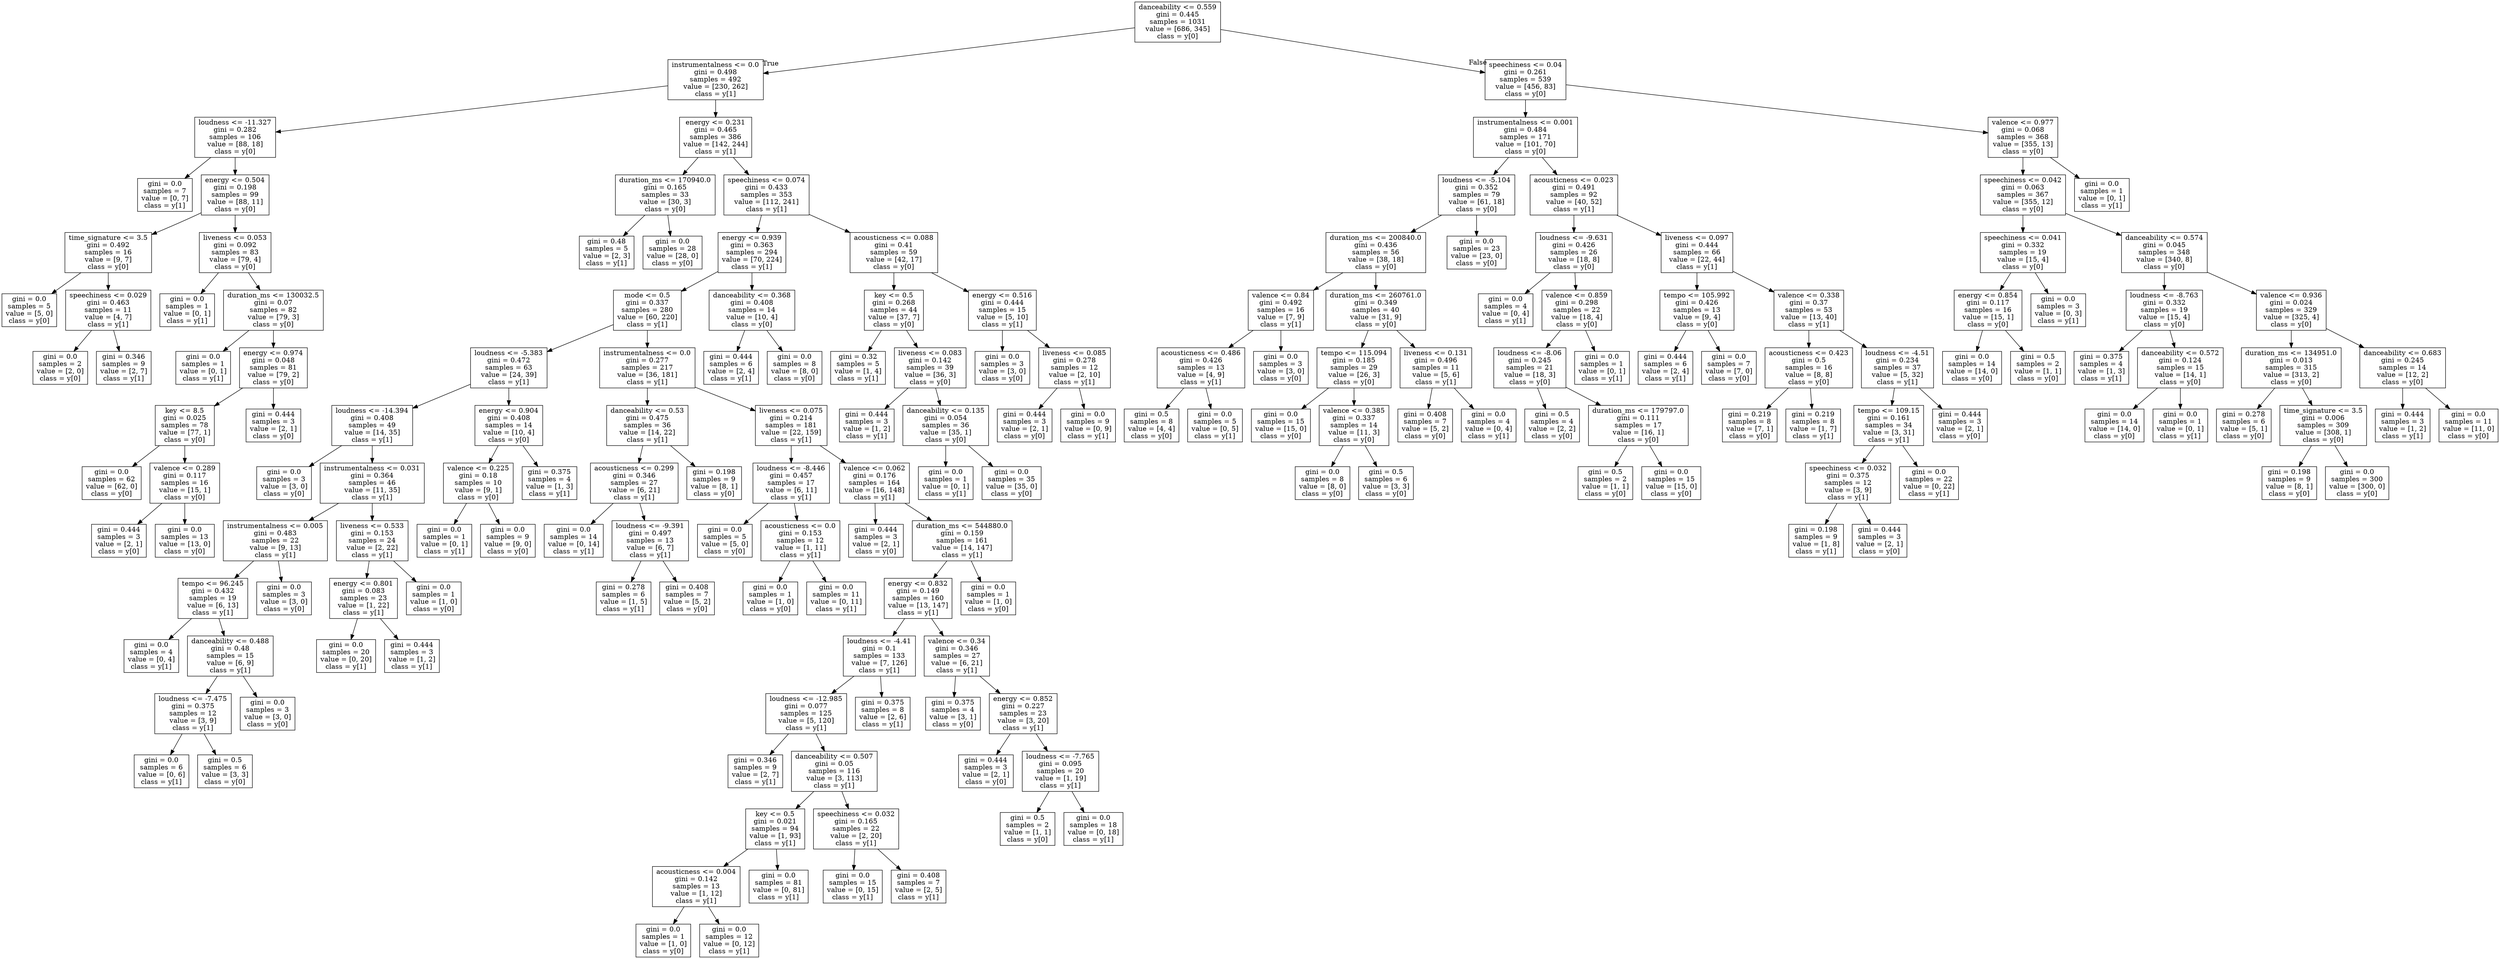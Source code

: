 digraph Tree {
node [shape=box] ;
0 [label="danceability <= 0.559\ngini = 0.445\nsamples = 1031\nvalue = [686, 345]\nclass = y[0]"] ;
1 [label="instrumentalness <= 0.0\ngini = 0.498\nsamples = 492\nvalue = [230, 262]\nclass = y[1]"] ;
0 -> 1 [labeldistance=2.5, labelangle=45, headlabel="True"] ;
2 [label="loudness <= -11.327\ngini = 0.282\nsamples = 106\nvalue = [88, 18]\nclass = y[0]"] ;
1 -> 2 ;
3 [label="gini = 0.0\nsamples = 7\nvalue = [0, 7]\nclass = y[1]"] ;
2 -> 3 ;
4 [label="energy <= 0.504\ngini = 0.198\nsamples = 99\nvalue = [88, 11]\nclass = y[0]"] ;
2 -> 4 ;
5 [label="time_signature <= 3.5\ngini = 0.492\nsamples = 16\nvalue = [9, 7]\nclass = y[0]"] ;
4 -> 5 ;
6 [label="gini = 0.0\nsamples = 5\nvalue = [5, 0]\nclass = y[0]"] ;
5 -> 6 ;
7 [label="speechiness <= 0.029\ngini = 0.463\nsamples = 11\nvalue = [4, 7]\nclass = y[1]"] ;
5 -> 7 ;
8 [label="gini = 0.0\nsamples = 2\nvalue = [2, 0]\nclass = y[0]"] ;
7 -> 8 ;
9 [label="gini = 0.346\nsamples = 9\nvalue = [2, 7]\nclass = y[1]"] ;
7 -> 9 ;
10 [label="liveness <= 0.053\ngini = 0.092\nsamples = 83\nvalue = [79, 4]\nclass = y[0]"] ;
4 -> 10 ;
11 [label="gini = 0.0\nsamples = 1\nvalue = [0, 1]\nclass = y[1]"] ;
10 -> 11 ;
12 [label="duration_ms <= 130032.5\ngini = 0.07\nsamples = 82\nvalue = [79, 3]\nclass = y[0]"] ;
10 -> 12 ;
13 [label="gini = 0.0\nsamples = 1\nvalue = [0, 1]\nclass = y[1]"] ;
12 -> 13 ;
14 [label="energy <= 0.974\ngini = 0.048\nsamples = 81\nvalue = [79, 2]\nclass = y[0]"] ;
12 -> 14 ;
15 [label="key <= 8.5\ngini = 0.025\nsamples = 78\nvalue = [77, 1]\nclass = y[0]"] ;
14 -> 15 ;
16 [label="gini = 0.0\nsamples = 62\nvalue = [62, 0]\nclass = y[0]"] ;
15 -> 16 ;
17 [label="valence <= 0.289\ngini = 0.117\nsamples = 16\nvalue = [15, 1]\nclass = y[0]"] ;
15 -> 17 ;
18 [label="gini = 0.444\nsamples = 3\nvalue = [2, 1]\nclass = y[0]"] ;
17 -> 18 ;
19 [label="gini = 0.0\nsamples = 13\nvalue = [13, 0]\nclass = y[0]"] ;
17 -> 19 ;
20 [label="gini = 0.444\nsamples = 3\nvalue = [2, 1]\nclass = y[0]"] ;
14 -> 20 ;
21 [label="energy <= 0.231\ngini = 0.465\nsamples = 386\nvalue = [142, 244]\nclass = y[1]"] ;
1 -> 21 ;
22 [label="duration_ms <= 170940.0\ngini = 0.165\nsamples = 33\nvalue = [30, 3]\nclass = y[0]"] ;
21 -> 22 ;
23 [label="gini = 0.48\nsamples = 5\nvalue = [2, 3]\nclass = y[1]"] ;
22 -> 23 ;
24 [label="gini = 0.0\nsamples = 28\nvalue = [28, 0]\nclass = y[0]"] ;
22 -> 24 ;
25 [label="speechiness <= 0.074\ngini = 0.433\nsamples = 353\nvalue = [112, 241]\nclass = y[1]"] ;
21 -> 25 ;
26 [label="energy <= 0.939\ngini = 0.363\nsamples = 294\nvalue = [70, 224]\nclass = y[1]"] ;
25 -> 26 ;
27 [label="mode <= 0.5\ngini = 0.337\nsamples = 280\nvalue = [60, 220]\nclass = y[1]"] ;
26 -> 27 ;
28 [label="loudness <= -5.383\ngini = 0.472\nsamples = 63\nvalue = [24, 39]\nclass = y[1]"] ;
27 -> 28 ;
29 [label="loudness <= -14.394\ngini = 0.408\nsamples = 49\nvalue = [14, 35]\nclass = y[1]"] ;
28 -> 29 ;
30 [label="gini = 0.0\nsamples = 3\nvalue = [3, 0]\nclass = y[0]"] ;
29 -> 30 ;
31 [label="instrumentalness <= 0.031\ngini = 0.364\nsamples = 46\nvalue = [11, 35]\nclass = y[1]"] ;
29 -> 31 ;
32 [label="instrumentalness <= 0.005\ngini = 0.483\nsamples = 22\nvalue = [9, 13]\nclass = y[1]"] ;
31 -> 32 ;
33 [label="tempo <= 96.245\ngini = 0.432\nsamples = 19\nvalue = [6, 13]\nclass = y[1]"] ;
32 -> 33 ;
34 [label="gini = 0.0\nsamples = 4\nvalue = [0, 4]\nclass = y[1]"] ;
33 -> 34 ;
35 [label="danceability <= 0.488\ngini = 0.48\nsamples = 15\nvalue = [6, 9]\nclass = y[1]"] ;
33 -> 35 ;
36 [label="loudness <= -7.475\ngini = 0.375\nsamples = 12\nvalue = [3, 9]\nclass = y[1]"] ;
35 -> 36 ;
37 [label="gini = 0.0\nsamples = 6\nvalue = [0, 6]\nclass = y[1]"] ;
36 -> 37 ;
38 [label="gini = 0.5\nsamples = 6\nvalue = [3, 3]\nclass = y[0]"] ;
36 -> 38 ;
39 [label="gini = 0.0\nsamples = 3\nvalue = [3, 0]\nclass = y[0]"] ;
35 -> 39 ;
40 [label="gini = 0.0\nsamples = 3\nvalue = [3, 0]\nclass = y[0]"] ;
32 -> 40 ;
41 [label="liveness <= 0.533\ngini = 0.153\nsamples = 24\nvalue = [2, 22]\nclass = y[1]"] ;
31 -> 41 ;
42 [label="energy <= 0.801\ngini = 0.083\nsamples = 23\nvalue = [1, 22]\nclass = y[1]"] ;
41 -> 42 ;
43 [label="gini = 0.0\nsamples = 20\nvalue = [0, 20]\nclass = y[1]"] ;
42 -> 43 ;
44 [label="gini = 0.444\nsamples = 3\nvalue = [1, 2]\nclass = y[1]"] ;
42 -> 44 ;
45 [label="gini = 0.0\nsamples = 1\nvalue = [1, 0]\nclass = y[0]"] ;
41 -> 45 ;
46 [label="energy <= 0.904\ngini = 0.408\nsamples = 14\nvalue = [10, 4]\nclass = y[0]"] ;
28 -> 46 ;
47 [label="valence <= 0.225\ngini = 0.18\nsamples = 10\nvalue = [9, 1]\nclass = y[0]"] ;
46 -> 47 ;
48 [label="gini = 0.0\nsamples = 1\nvalue = [0, 1]\nclass = y[1]"] ;
47 -> 48 ;
49 [label="gini = 0.0\nsamples = 9\nvalue = [9, 0]\nclass = y[0]"] ;
47 -> 49 ;
50 [label="gini = 0.375\nsamples = 4\nvalue = [1, 3]\nclass = y[1]"] ;
46 -> 50 ;
51 [label="instrumentalness <= 0.0\ngini = 0.277\nsamples = 217\nvalue = [36, 181]\nclass = y[1]"] ;
27 -> 51 ;
52 [label="danceability <= 0.53\ngini = 0.475\nsamples = 36\nvalue = [14, 22]\nclass = y[1]"] ;
51 -> 52 ;
53 [label="acousticness <= 0.299\ngini = 0.346\nsamples = 27\nvalue = [6, 21]\nclass = y[1]"] ;
52 -> 53 ;
54 [label="gini = 0.0\nsamples = 14\nvalue = [0, 14]\nclass = y[1]"] ;
53 -> 54 ;
55 [label="loudness <= -9.391\ngini = 0.497\nsamples = 13\nvalue = [6, 7]\nclass = y[1]"] ;
53 -> 55 ;
56 [label="gini = 0.278\nsamples = 6\nvalue = [1, 5]\nclass = y[1]"] ;
55 -> 56 ;
57 [label="gini = 0.408\nsamples = 7\nvalue = [5, 2]\nclass = y[0]"] ;
55 -> 57 ;
58 [label="gini = 0.198\nsamples = 9\nvalue = [8, 1]\nclass = y[0]"] ;
52 -> 58 ;
59 [label="liveness <= 0.075\ngini = 0.214\nsamples = 181\nvalue = [22, 159]\nclass = y[1]"] ;
51 -> 59 ;
60 [label="loudness <= -8.446\ngini = 0.457\nsamples = 17\nvalue = [6, 11]\nclass = y[1]"] ;
59 -> 60 ;
61 [label="gini = 0.0\nsamples = 5\nvalue = [5, 0]\nclass = y[0]"] ;
60 -> 61 ;
62 [label="acousticness <= 0.0\ngini = 0.153\nsamples = 12\nvalue = [1, 11]\nclass = y[1]"] ;
60 -> 62 ;
63 [label="gini = 0.0\nsamples = 1\nvalue = [1, 0]\nclass = y[0]"] ;
62 -> 63 ;
64 [label="gini = 0.0\nsamples = 11\nvalue = [0, 11]\nclass = y[1]"] ;
62 -> 64 ;
65 [label="valence <= 0.062\ngini = 0.176\nsamples = 164\nvalue = [16, 148]\nclass = y[1]"] ;
59 -> 65 ;
66 [label="gini = 0.444\nsamples = 3\nvalue = [2, 1]\nclass = y[0]"] ;
65 -> 66 ;
67 [label="duration_ms <= 544880.0\ngini = 0.159\nsamples = 161\nvalue = [14, 147]\nclass = y[1]"] ;
65 -> 67 ;
68 [label="energy <= 0.832\ngini = 0.149\nsamples = 160\nvalue = [13, 147]\nclass = y[1]"] ;
67 -> 68 ;
69 [label="loudness <= -4.41\ngini = 0.1\nsamples = 133\nvalue = [7, 126]\nclass = y[1]"] ;
68 -> 69 ;
70 [label="loudness <= -12.985\ngini = 0.077\nsamples = 125\nvalue = [5, 120]\nclass = y[1]"] ;
69 -> 70 ;
71 [label="gini = 0.346\nsamples = 9\nvalue = [2, 7]\nclass = y[1]"] ;
70 -> 71 ;
72 [label="danceability <= 0.507\ngini = 0.05\nsamples = 116\nvalue = [3, 113]\nclass = y[1]"] ;
70 -> 72 ;
73 [label="key <= 0.5\ngini = 0.021\nsamples = 94\nvalue = [1, 93]\nclass = y[1]"] ;
72 -> 73 ;
74 [label="acousticness <= 0.004\ngini = 0.142\nsamples = 13\nvalue = [1, 12]\nclass = y[1]"] ;
73 -> 74 ;
75 [label="gini = 0.0\nsamples = 1\nvalue = [1, 0]\nclass = y[0]"] ;
74 -> 75 ;
76 [label="gini = 0.0\nsamples = 12\nvalue = [0, 12]\nclass = y[1]"] ;
74 -> 76 ;
77 [label="gini = 0.0\nsamples = 81\nvalue = [0, 81]\nclass = y[1]"] ;
73 -> 77 ;
78 [label="speechiness <= 0.032\ngini = 0.165\nsamples = 22\nvalue = [2, 20]\nclass = y[1]"] ;
72 -> 78 ;
79 [label="gini = 0.0\nsamples = 15\nvalue = [0, 15]\nclass = y[1]"] ;
78 -> 79 ;
80 [label="gini = 0.408\nsamples = 7\nvalue = [2, 5]\nclass = y[1]"] ;
78 -> 80 ;
81 [label="gini = 0.375\nsamples = 8\nvalue = [2, 6]\nclass = y[1]"] ;
69 -> 81 ;
82 [label="valence <= 0.34\ngini = 0.346\nsamples = 27\nvalue = [6, 21]\nclass = y[1]"] ;
68 -> 82 ;
83 [label="gini = 0.375\nsamples = 4\nvalue = [3, 1]\nclass = y[0]"] ;
82 -> 83 ;
84 [label="energy <= 0.852\ngini = 0.227\nsamples = 23\nvalue = [3, 20]\nclass = y[1]"] ;
82 -> 84 ;
85 [label="gini = 0.444\nsamples = 3\nvalue = [2, 1]\nclass = y[0]"] ;
84 -> 85 ;
86 [label="loudness <= -7.765\ngini = 0.095\nsamples = 20\nvalue = [1, 19]\nclass = y[1]"] ;
84 -> 86 ;
87 [label="gini = 0.5\nsamples = 2\nvalue = [1, 1]\nclass = y[0]"] ;
86 -> 87 ;
88 [label="gini = 0.0\nsamples = 18\nvalue = [0, 18]\nclass = y[1]"] ;
86 -> 88 ;
89 [label="gini = 0.0\nsamples = 1\nvalue = [1, 0]\nclass = y[0]"] ;
67 -> 89 ;
90 [label="danceability <= 0.368\ngini = 0.408\nsamples = 14\nvalue = [10, 4]\nclass = y[0]"] ;
26 -> 90 ;
91 [label="gini = 0.444\nsamples = 6\nvalue = [2, 4]\nclass = y[1]"] ;
90 -> 91 ;
92 [label="gini = 0.0\nsamples = 8\nvalue = [8, 0]\nclass = y[0]"] ;
90 -> 92 ;
93 [label="acousticness <= 0.088\ngini = 0.41\nsamples = 59\nvalue = [42, 17]\nclass = y[0]"] ;
25 -> 93 ;
94 [label="key <= 0.5\ngini = 0.268\nsamples = 44\nvalue = [37, 7]\nclass = y[0]"] ;
93 -> 94 ;
95 [label="gini = 0.32\nsamples = 5\nvalue = [1, 4]\nclass = y[1]"] ;
94 -> 95 ;
96 [label="liveness <= 0.083\ngini = 0.142\nsamples = 39\nvalue = [36, 3]\nclass = y[0]"] ;
94 -> 96 ;
97 [label="gini = 0.444\nsamples = 3\nvalue = [1, 2]\nclass = y[1]"] ;
96 -> 97 ;
98 [label="danceability <= 0.135\ngini = 0.054\nsamples = 36\nvalue = [35, 1]\nclass = y[0]"] ;
96 -> 98 ;
99 [label="gini = 0.0\nsamples = 1\nvalue = [0, 1]\nclass = y[1]"] ;
98 -> 99 ;
100 [label="gini = 0.0\nsamples = 35\nvalue = [35, 0]\nclass = y[0]"] ;
98 -> 100 ;
101 [label="energy <= 0.516\ngini = 0.444\nsamples = 15\nvalue = [5, 10]\nclass = y[1]"] ;
93 -> 101 ;
102 [label="gini = 0.0\nsamples = 3\nvalue = [3, 0]\nclass = y[0]"] ;
101 -> 102 ;
103 [label="liveness <= 0.085\ngini = 0.278\nsamples = 12\nvalue = [2, 10]\nclass = y[1]"] ;
101 -> 103 ;
104 [label="gini = 0.444\nsamples = 3\nvalue = [2, 1]\nclass = y[0]"] ;
103 -> 104 ;
105 [label="gini = 0.0\nsamples = 9\nvalue = [0, 9]\nclass = y[1]"] ;
103 -> 105 ;
106 [label="speechiness <= 0.04\ngini = 0.261\nsamples = 539\nvalue = [456, 83]\nclass = y[0]"] ;
0 -> 106 [labeldistance=2.5, labelangle=-45, headlabel="False"] ;
107 [label="instrumentalness <= 0.001\ngini = 0.484\nsamples = 171\nvalue = [101, 70]\nclass = y[0]"] ;
106 -> 107 ;
108 [label="loudness <= -5.104\ngini = 0.352\nsamples = 79\nvalue = [61, 18]\nclass = y[0]"] ;
107 -> 108 ;
109 [label="duration_ms <= 200840.0\ngini = 0.436\nsamples = 56\nvalue = [38, 18]\nclass = y[0]"] ;
108 -> 109 ;
110 [label="valence <= 0.84\ngini = 0.492\nsamples = 16\nvalue = [7, 9]\nclass = y[1]"] ;
109 -> 110 ;
111 [label="acousticness <= 0.486\ngini = 0.426\nsamples = 13\nvalue = [4, 9]\nclass = y[1]"] ;
110 -> 111 ;
112 [label="gini = 0.5\nsamples = 8\nvalue = [4, 4]\nclass = y[0]"] ;
111 -> 112 ;
113 [label="gini = 0.0\nsamples = 5\nvalue = [0, 5]\nclass = y[1]"] ;
111 -> 113 ;
114 [label="gini = 0.0\nsamples = 3\nvalue = [3, 0]\nclass = y[0]"] ;
110 -> 114 ;
115 [label="duration_ms <= 260761.0\ngini = 0.349\nsamples = 40\nvalue = [31, 9]\nclass = y[0]"] ;
109 -> 115 ;
116 [label="tempo <= 115.094\ngini = 0.185\nsamples = 29\nvalue = [26, 3]\nclass = y[0]"] ;
115 -> 116 ;
117 [label="gini = 0.0\nsamples = 15\nvalue = [15, 0]\nclass = y[0]"] ;
116 -> 117 ;
118 [label="valence <= 0.385\ngini = 0.337\nsamples = 14\nvalue = [11, 3]\nclass = y[0]"] ;
116 -> 118 ;
119 [label="gini = 0.0\nsamples = 8\nvalue = [8, 0]\nclass = y[0]"] ;
118 -> 119 ;
120 [label="gini = 0.5\nsamples = 6\nvalue = [3, 3]\nclass = y[0]"] ;
118 -> 120 ;
121 [label="liveness <= 0.131\ngini = 0.496\nsamples = 11\nvalue = [5, 6]\nclass = y[1]"] ;
115 -> 121 ;
122 [label="gini = 0.408\nsamples = 7\nvalue = [5, 2]\nclass = y[0]"] ;
121 -> 122 ;
123 [label="gini = 0.0\nsamples = 4\nvalue = [0, 4]\nclass = y[1]"] ;
121 -> 123 ;
124 [label="gini = 0.0\nsamples = 23\nvalue = [23, 0]\nclass = y[0]"] ;
108 -> 124 ;
125 [label="acousticness <= 0.023\ngini = 0.491\nsamples = 92\nvalue = [40, 52]\nclass = y[1]"] ;
107 -> 125 ;
126 [label="loudness <= -9.631\ngini = 0.426\nsamples = 26\nvalue = [18, 8]\nclass = y[0]"] ;
125 -> 126 ;
127 [label="gini = 0.0\nsamples = 4\nvalue = [0, 4]\nclass = y[1]"] ;
126 -> 127 ;
128 [label="valence <= 0.859\ngini = 0.298\nsamples = 22\nvalue = [18, 4]\nclass = y[0]"] ;
126 -> 128 ;
129 [label="loudness <= -8.06\ngini = 0.245\nsamples = 21\nvalue = [18, 3]\nclass = y[0]"] ;
128 -> 129 ;
130 [label="gini = 0.5\nsamples = 4\nvalue = [2, 2]\nclass = y[0]"] ;
129 -> 130 ;
131 [label="duration_ms <= 179797.0\ngini = 0.111\nsamples = 17\nvalue = [16, 1]\nclass = y[0]"] ;
129 -> 131 ;
132 [label="gini = 0.5\nsamples = 2\nvalue = [1, 1]\nclass = y[0]"] ;
131 -> 132 ;
133 [label="gini = 0.0\nsamples = 15\nvalue = [15, 0]\nclass = y[0]"] ;
131 -> 133 ;
134 [label="gini = 0.0\nsamples = 1\nvalue = [0, 1]\nclass = y[1]"] ;
128 -> 134 ;
135 [label="liveness <= 0.097\ngini = 0.444\nsamples = 66\nvalue = [22, 44]\nclass = y[1]"] ;
125 -> 135 ;
136 [label="tempo <= 105.992\ngini = 0.426\nsamples = 13\nvalue = [9, 4]\nclass = y[0]"] ;
135 -> 136 ;
137 [label="gini = 0.444\nsamples = 6\nvalue = [2, 4]\nclass = y[1]"] ;
136 -> 137 ;
138 [label="gini = 0.0\nsamples = 7\nvalue = [7, 0]\nclass = y[0]"] ;
136 -> 138 ;
139 [label="valence <= 0.338\ngini = 0.37\nsamples = 53\nvalue = [13, 40]\nclass = y[1]"] ;
135 -> 139 ;
140 [label="acousticness <= 0.423\ngini = 0.5\nsamples = 16\nvalue = [8, 8]\nclass = y[0]"] ;
139 -> 140 ;
141 [label="gini = 0.219\nsamples = 8\nvalue = [7, 1]\nclass = y[0]"] ;
140 -> 141 ;
142 [label="gini = 0.219\nsamples = 8\nvalue = [1, 7]\nclass = y[1]"] ;
140 -> 142 ;
143 [label="loudness <= -4.51\ngini = 0.234\nsamples = 37\nvalue = [5, 32]\nclass = y[1]"] ;
139 -> 143 ;
144 [label="tempo <= 109.15\ngini = 0.161\nsamples = 34\nvalue = [3, 31]\nclass = y[1]"] ;
143 -> 144 ;
145 [label="speechiness <= 0.032\ngini = 0.375\nsamples = 12\nvalue = [3, 9]\nclass = y[1]"] ;
144 -> 145 ;
146 [label="gini = 0.198\nsamples = 9\nvalue = [1, 8]\nclass = y[1]"] ;
145 -> 146 ;
147 [label="gini = 0.444\nsamples = 3\nvalue = [2, 1]\nclass = y[0]"] ;
145 -> 147 ;
148 [label="gini = 0.0\nsamples = 22\nvalue = [0, 22]\nclass = y[1]"] ;
144 -> 148 ;
149 [label="gini = 0.444\nsamples = 3\nvalue = [2, 1]\nclass = y[0]"] ;
143 -> 149 ;
150 [label="valence <= 0.977\ngini = 0.068\nsamples = 368\nvalue = [355, 13]\nclass = y[0]"] ;
106 -> 150 ;
151 [label="speechiness <= 0.042\ngini = 0.063\nsamples = 367\nvalue = [355, 12]\nclass = y[0]"] ;
150 -> 151 ;
152 [label="speechiness <= 0.041\ngini = 0.332\nsamples = 19\nvalue = [15, 4]\nclass = y[0]"] ;
151 -> 152 ;
153 [label="energy <= 0.854\ngini = 0.117\nsamples = 16\nvalue = [15, 1]\nclass = y[0]"] ;
152 -> 153 ;
154 [label="gini = 0.0\nsamples = 14\nvalue = [14, 0]\nclass = y[0]"] ;
153 -> 154 ;
155 [label="gini = 0.5\nsamples = 2\nvalue = [1, 1]\nclass = y[0]"] ;
153 -> 155 ;
156 [label="gini = 0.0\nsamples = 3\nvalue = [0, 3]\nclass = y[1]"] ;
152 -> 156 ;
157 [label="danceability <= 0.574\ngini = 0.045\nsamples = 348\nvalue = [340, 8]\nclass = y[0]"] ;
151 -> 157 ;
158 [label="loudness <= -8.763\ngini = 0.332\nsamples = 19\nvalue = [15, 4]\nclass = y[0]"] ;
157 -> 158 ;
159 [label="gini = 0.375\nsamples = 4\nvalue = [1, 3]\nclass = y[1]"] ;
158 -> 159 ;
160 [label="danceability <= 0.572\ngini = 0.124\nsamples = 15\nvalue = [14, 1]\nclass = y[0]"] ;
158 -> 160 ;
161 [label="gini = 0.0\nsamples = 14\nvalue = [14, 0]\nclass = y[0]"] ;
160 -> 161 ;
162 [label="gini = 0.0\nsamples = 1\nvalue = [0, 1]\nclass = y[1]"] ;
160 -> 162 ;
163 [label="valence <= 0.936\ngini = 0.024\nsamples = 329\nvalue = [325, 4]\nclass = y[0]"] ;
157 -> 163 ;
164 [label="duration_ms <= 134951.0\ngini = 0.013\nsamples = 315\nvalue = [313, 2]\nclass = y[0]"] ;
163 -> 164 ;
165 [label="gini = 0.278\nsamples = 6\nvalue = [5, 1]\nclass = y[0]"] ;
164 -> 165 ;
166 [label="time_signature <= 3.5\ngini = 0.006\nsamples = 309\nvalue = [308, 1]\nclass = y[0]"] ;
164 -> 166 ;
167 [label="gini = 0.198\nsamples = 9\nvalue = [8, 1]\nclass = y[0]"] ;
166 -> 167 ;
168 [label="gini = 0.0\nsamples = 300\nvalue = [300, 0]\nclass = y[0]"] ;
166 -> 168 ;
169 [label="danceability <= 0.683\ngini = 0.245\nsamples = 14\nvalue = [12, 2]\nclass = y[0]"] ;
163 -> 169 ;
170 [label="gini = 0.444\nsamples = 3\nvalue = [1, 2]\nclass = y[1]"] ;
169 -> 170 ;
171 [label="gini = 0.0\nsamples = 11\nvalue = [11, 0]\nclass = y[0]"] ;
169 -> 171 ;
172 [label="gini = 0.0\nsamples = 1\nvalue = [0, 1]\nclass = y[1]"] ;
150 -> 172 ;
}